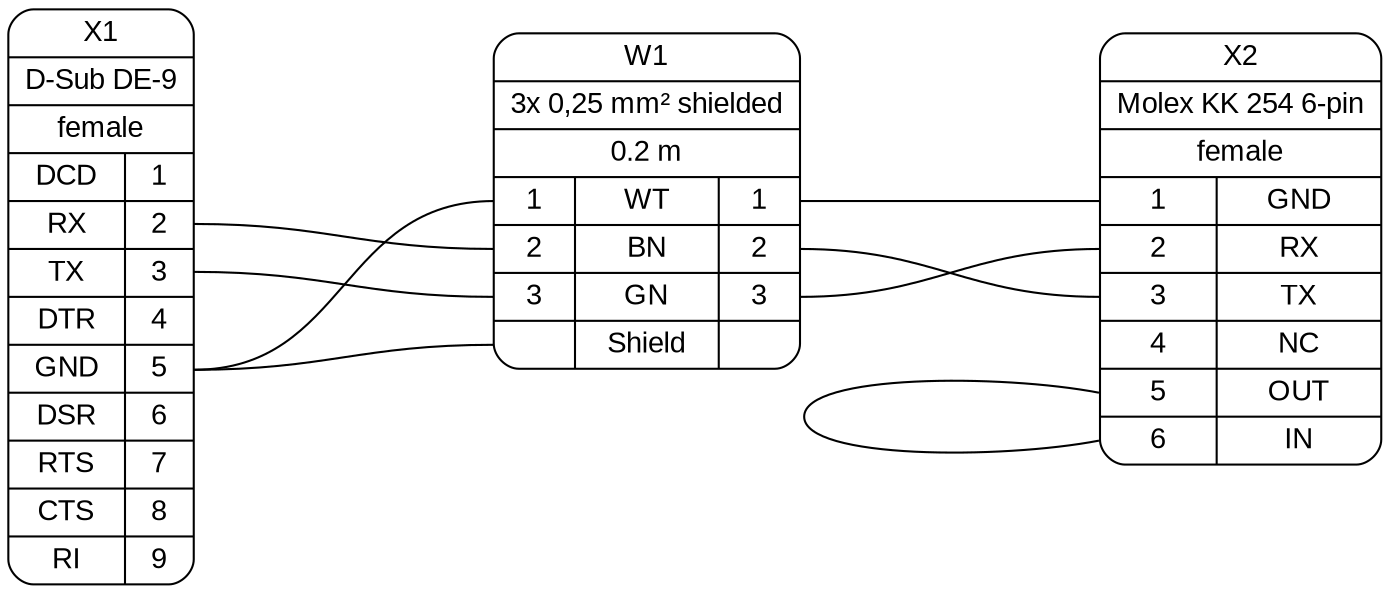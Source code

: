 digraph G {
    graph [rankdir = LR, ranksep=2, fontname = "arial"];
    edge [arrowhead=none, fontname = "arial"];
    node [shape=record, style=rounded, fontname = "arial"];

    X1[label="X1 | D-Sub DE-9 | female | {{DCD|RX|TX|DTR|GND|DSR|RTS|CTS|RI} | {<p1>1|<p2>2|<p3>3|<p4>4|<p5>5|<p6>6|<p7>7|<p8>8|<p9>9}} "];
    X2[label="X2 | Molex KK 254 6-pin | female | {{<p1>1|<p2>2|<p3>3|<p4>4|<p5>5|<p6>6} | {GND|RX|TX|NC|OUT|IN}}"];

    W1[label="W1 | 3x 0,25 mm² shielded | 0.2 m | {{<w1i>1|<w2i>2|<w3i>3|<wsi>}|{WT|BN|GN|Shield}|{<w1o>1|<w2o>2|<w3o>3|<wsi>}}}"];

    X1:p5 -> W1:w1i; W1:w1o -> X2:p1;
    X1:p2 -> W1:w2i; W1:w2o -> X2:p3;
    X1:p3 -> W1:w3i; W1:w3o -> X2:p2;
    X1:p5 -> W1:wsi;
    X2:p5:w -> X2:p6:w
}
